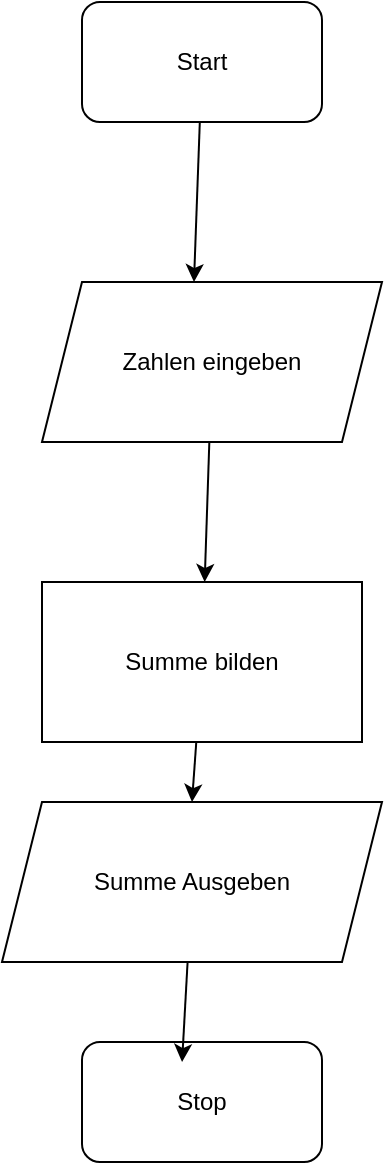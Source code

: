 <mxfile>
    <diagram id="pPxYu7qH_WCTbwSeLcAf" name="Page-1">
        <mxGraphModel dx="430" dy="806" grid="1" gridSize="10" guides="1" tooltips="1" connect="1" arrows="1" fold="1" page="1" pageScale="1" pageWidth="827" pageHeight="1169" math="0" shadow="0">
            <root>
                <mxCell id="0"/>
                <mxCell id="1" parent="0"/>
                <mxCell id="8" style="edgeStyle=none;html=1;entryX=0.447;entryY=0;entryDx=0;entryDy=0;entryPerimeter=0;" edge="1" parent="1" source="2" target="6">
                    <mxGeometry relative="1" as="geometry"/>
                </mxCell>
                <mxCell id="2" value="Start" style="rounded=1;whiteSpace=wrap;html=1;" vertex="1" parent="1">
                    <mxGeometry x="180" y="80" width="120" height="60" as="geometry"/>
                </mxCell>
                <mxCell id="3" value="Stop" style="rounded=1;whiteSpace=wrap;html=1;" vertex="1" parent="1">
                    <mxGeometry x="180" y="600" width="120" height="60" as="geometry"/>
                </mxCell>
                <mxCell id="10" style="edgeStyle=none;html=1;entryX=0.5;entryY=0;entryDx=0;entryDy=0;" edge="1" parent="1" source="4" target="7">
                    <mxGeometry relative="1" as="geometry"/>
                </mxCell>
                <mxCell id="4" value="Summe bilden" style="rounded=0;whiteSpace=wrap;html=1;" vertex="1" parent="1">
                    <mxGeometry x="160" y="370" width="160" height="80" as="geometry"/>
                </mxCell>
                <mxCell id="9" style="edgeStyle=none;html=1;" edge="1" parent="1" source="6" target="4">
                    <mxGeometry relative="1" as="geometry"/>
                </mxCell>
                <mxCell id="6" value="Zahlen eingeben" style="shape=parallelogram;perimeter=parallelogramPerimeter;whiteSpace=wrap;html=1;fixedSize=1;" vertex="1" parent="1">
                    <mxGeometry x="160" y="220" width="170" height="80" as="geometry"/>
                </mxCell>
                <mxCell id="11" style="edgeStyle=none;html=1;entryX=0.417;entryY=0.167;entryDx=0;entryDy=0;entryPerimeter=0;" edge="1" parent="1" source="7" target="3">
                    <mxGeometry relative="1" as="geometry"/>
                </mxCell>
                <mxCell id="7" value="Summe Ausgeben" style="shape=parallelogram;perimeter=parallelogramPerimeter;whiteSpace=wrap;html=1;fixedSize=1;" vertex="1" parent="1">
                    <mxGeometry x="140" y="480" width="190" height="80" as="geometry"/>
                </mxCell>
            </root>
        </mxGraphModel>
    </diagram>
    <diagram name="Copy of Page-1" id="AGmc7OYeDKjvuMwpdind">
        <mxGraphModel dx="430" dy="806" grid="1" gridSize="10" guides="1" tooltips="1" connect="1" arrows="1" fold="1" page="1" pageScale="1" pageWidth="827" pageHeight="1169" math="0" shadow="0">
            <root>
                <mxCell id="ZoDiSml9HgXk4COEpOqO-0"/>
                <mxCell id="ZoDiSml9HgXk4COEpOqO-1" parent="ZoDiSml9HgXk4COEpOqO-0"/>
                <mxCell id="ZoDiSml9HgXk4COEpOqO-2" style="edgeStyle=none;html=1;entryX=0.447;entryY=0;entryDx=0;entryDy=0;entryPerimeter=0;" edge="1" parent="ZoDiSml9HgXk4COEpOqO-1" source="ZoDiSml9HgXk4COEpOqO-3" target="ZoDiSml9HgXk4COEpOqO-8">
                    <mxGeometry relative="1" as="geometry"/>
                </mxCell>
                <mxCell id="ZoDiSml9HgXk4COEpOqO-3" value="Start" style="rounded=1;whiteSpace=wrap;html=1;" vertex="1" parent="ZoDiSml9HgXk4COEpOqO-1">
                    <mxGeometry x="180" y="80" width="120" height="60" as="geometry"/>
                </mxCell>
                <mxCell id="ZoDiSml9HgXk4COEpOqO-4" value="Stop" style="rounded=1;whiteSpace=wrap;html=1;" vertex="1" parent="ZoDiSml9HgXk4COEpOqO-1">
                    <mxGeometry x="175" y="740" width="120" height="60" as="geometry"/>
                </mxCell>
                <mxCell id="ZoDiSml9HgXk4COEpOqO-5" style="edgeStyle=none;html=1;entryX=0.5;entryY=0;entryDx=0;entryDy=0;" edge="1" parent="ZoDiSml9HgXk4COEpOqO-1" source="ZoDiSml9HgXk4COEpOqO-6">
                    <mxGeometry relative="1" as="geometry">
                        <mxPoint x="230" y="620" as="targetPoint"/>
                    </mxGeometry>
                </mxCell>
                <mxCell id="ZoDiSml9HgXk4COEpOqO-6" value="Summe bilden" style="rounded=0;whiteSpace=wrap;html=1;" vertex="1" parent="ZoDiSml9HgXk4COEpOqO-1">
                    <mxGeometry x="155" y="620" width="160" height="80" as="geometry"/>
                </mxCell>
                <mxCell id="jhAl6XIaP-leSXwvGBUq-1" style="edgeStyle=none;html=1;entryX=0.5;entryY=0;entryDx=0;entryDy=0;" edge="1" parent="ZoDiSml9HgXk4COEpOqO-1" source="ZoDiSml9HgXk4COEpOqO-8" target="jhAl6XIaP-leSXwvGBUq-0">
                    <mxGeometry relative="1" as="geometry"/>
                </mxCell>
                <mxCell id="ZoDiSml9HgXk4COEpOqO-8" value="Ziffern eingeben" style="shape=parallelogram;perimeter=parallelogramPerimeter;whiteSpace=wrap;html=1;fixedSize=1;" vertex="1" parent="ZoDiSml9HgXk4COEpOqO-1">
                    <mxGeometry x="160" y="220" width="170" height="80" as="geometry"/>
                </mxCell>
                <mxCell id="ZoDiSml9HgXk4COEpOqO-9" style="edgeStyle=none;html=1;" edge="1" parent="ZoDiSml9HgXk4COEpOqO-1">
                    <mxGeometry relative="1" as="geometry">
                        <mxPoint x="230" y="700" as="sourcePoint"/>
                        <mxPoint x="230" y="750" as="targetPoint"/>
                        <Array as="points"/>
                    </mxGeometry>
                </mxCell>
                <mxCell id="jhAl6XIaP-leSXwvGBUq-3" style="edgeStyle=none;html=1;entryX=0.5;entryY=0;entryDx=0;entryDy=0;" edge="1" parent="ZoDiSml9HgXk4COEpOqO-1" source="ZoDiSml9HgXk4COEpOqO-10" target="ZoDiSml9HgXk4COEpOqO-6">
                    <mxGeometry relative="1" as="geometry"/>
                </mxCell>
                <mxCell id="ZoDiSml9HgXk4COEpOqO-10" value="Summe Ausgeben" style="shape=parallelogram;perimeter=parallelogramPerimeter;whiteSpace=wrap;html=1;fixedSize=1;" vertex="1" parent="ZoDiSml9HgXk4COEpOqO-1">
                    <mxGeometry x="140" y="480" width="190" height="80" as="geometry"/>
                </mxCell>
                <mxCell id="jhAl6XIaP-leSXwvGBUq-2" style="edgeStyle=none;html=1;entryX=0.5;entryY=0;entryDx=0;entryDy=0;" edge="1" parent="ZoDiSml9HgXk4COEpOqO-1" source="jhAl6XIaP-leSXwvGBUq-0" target="ZoDiSml9HgXk4COEpOqO-10">
                    <mxGeometry relative="1" as="geometry"/>
                </mxCell>
                <mxCell id="jhAl6XIaP-leSXwvGBUq-0" value="Ziffern in Zahlen konvertieren" style="rounded=0;whiteSpace=wrap;html=1;" vertex="1" parent="ZoDiSml9HgXk4COEpOqO-1">
                    <mxGeometry x="180" y="360" width="120" height="60" as="geometry"/>
                </mxCell>
            </root>
        </mxGraphModel>
    </diagram>
</mxfile>